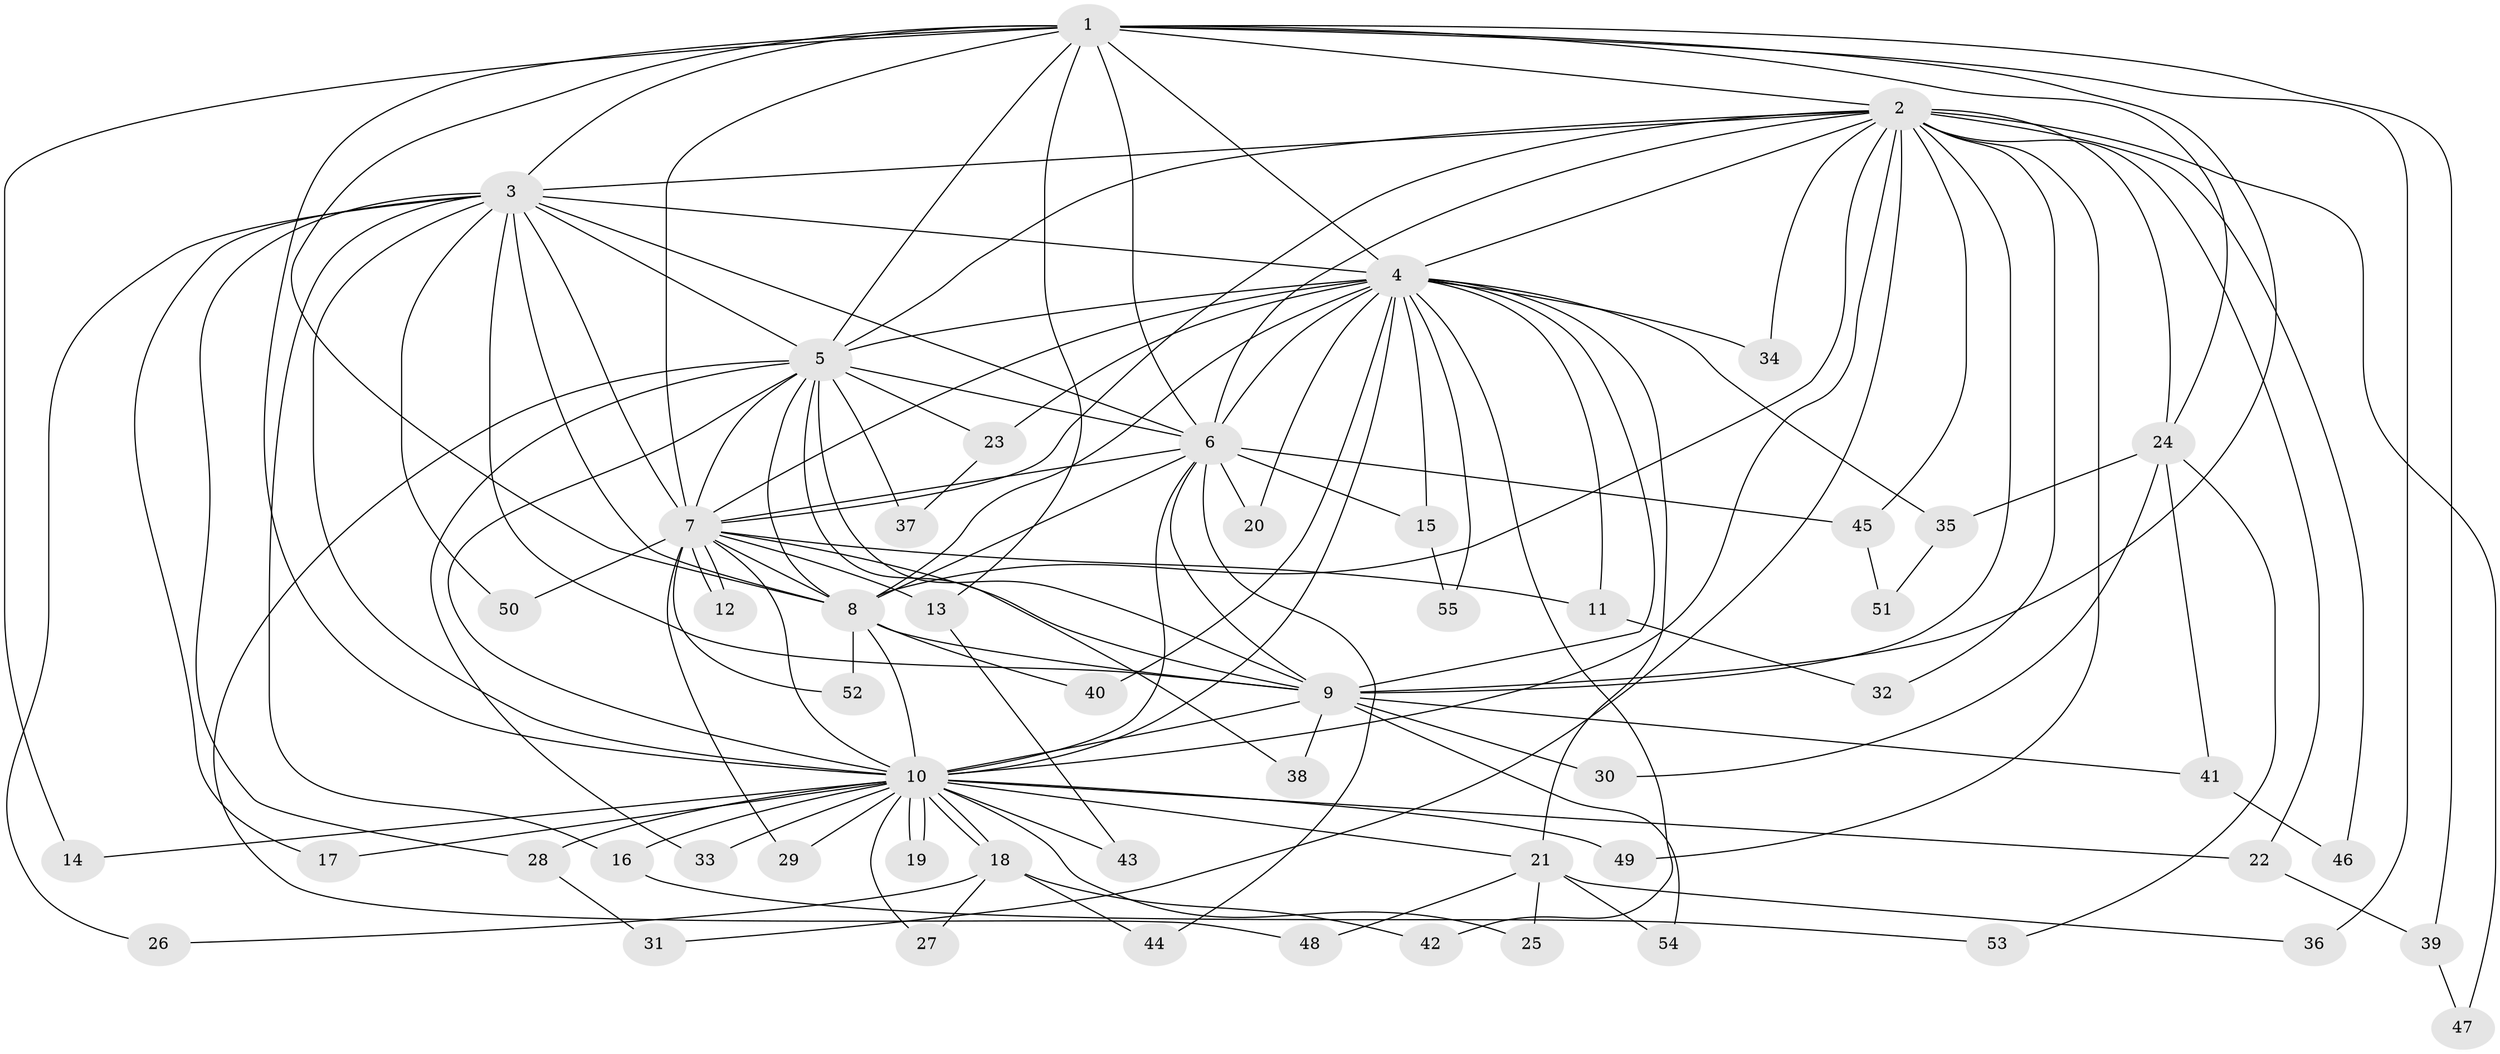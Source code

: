 // coarse degree distribution, {19: 0.037037037037037035, 1: 0.2222222222222222, 14: 0.037037037037037035, 2: 0.5555555555555556, 3: 0.07407407407407407, 8: 0.037037037037037035, 7: 0.037037037037037035}
// Generated by graph-tools (version 1.1) at 2025/46/03/04/25 21:46:31]
// undirected, 55 vertices, 135 edges
graph export_dot {
graph [start="1"]
  node [color=gray90,style=filled];
  1;
  2;
  3;
  4;
  5;
  6;
  7;
  8;
  9;
  10;
  11;
  12;
  13;
  14;
  15;
  16;
  17;
  18;
  19;
  20;
  21;
  22;
  23;
  24;
  25;
  26;
  27;
  28;
  29;
  30;
  31;
  32;
  33;
  34;
  35;
  36;
  37;
  38;
  39;
  40;
  41;
  42;
  43;
  44;
  45;
  46;
  47;
  48;
  49;
  50;
  51;
  52;
  53;
  54;
  55;
  1 -- 2;
  1 -- 3;
  1 -- 4;
  1 -- 5;
  1 -- 6;
  1 -- 7;
  1 -- 8;
  1 -- 9;
  1 -- 10;
  1 -- 13;
  1 -- 14;
  1 -- 24;
  1 -- 36;
  1 -- 39;
  2 -- 3;
  2 -- 4;
  2 -- 5;
  2 -- 6;
  2 -- 7;
  2 -- 8;
  2 -- 9;
  2 -- 10;
  2 -- 22;
  2 -- 24;
  2 -- 31;
  2 -- 32;
  2 -- 34;
  2 -- 45;
  2 -- 46;
  2 -- 47;
  2 -- 49;
  3 -- 4;
  3 -- 5;
  3 -- 6;
  3 -- 7;
  3 -- 8;
  3 -- 9;
  3 -- 10;
  3 -- 16;
  3 -- 17;
  3 -- 26;
  3 -- 28;
  3 -- 50;
  4 -- 5;
  4 -- 6;
  4 -- 7;
  4 -- 8;
  4 -- 9;
  4 -- 10;
  4 -- 11;
  4 -- 15;
  4 -- 20;
  4 -- 21;
  4 -- 23;
  4 -- 34;
  4 -- 35;
  4 -- 40;
  4 -- 42;
  4 -- 55;
  5 -- 6;
  5 -- 7;
  5 -- 8;
  5 -- 9;
  5 -- 10;
  5 -- 23;
  5 -- 33;
  5 -- 37;
  5 -- 38;
  5 -- 48;
  6 -- 7;
  6 -- 8;
  6 -- 9;
  6 -- 10;
  6 -- 15;
  6 -- 20;
  6 -- 44;
  6 -- 45;
  7 -- 8;
  7 -- 9;
  7 -- 10;
  7 -- 11;
  7 -- 12;
  7 -- 12;
  7 -- 13;
  7 -- 29;
  7 -- 50;
  7 -- 52;
  8 -- 9;
  8 -- 10;
  8 -- 40;
  8 -- 52;
  9 -- 10;
  9 -- 30;
  9 -- 38;
  9 -- 41;
  9 -- 54;
  10 -- 14;
  10 -- 16;
  10 -- 17;
  10 -- 18;
  10 -- 18;
  10 -- 19;
  10 -- 19;
  10 -- 21;
  10 -- 22;
  10 -- 25;
  10 -- 27;
  10 -- 28;
  10 -- 29;
  10 -- 33;
  10 -- 43;
  10 -- 49;
  11 -- 32;
  13 -- 43;
  15 -- 55;
  16 -- 53;
  18 -- 26;
  18 -- 27;
  18 -- 42;
  18 -- 44;
  21 -- 25;
  21 -- 36;
  21 -- 48;
  21 -- 54;
  22 -- 39;
  23 -- 37;
  24 -- 30;
  24 -- 35;
  24 -- 41;
  24 -- 53;
  28 -- 31;
  35 -- 51;
  39 -- 47;
  41 -- 46;
  45 -- 51;
}
